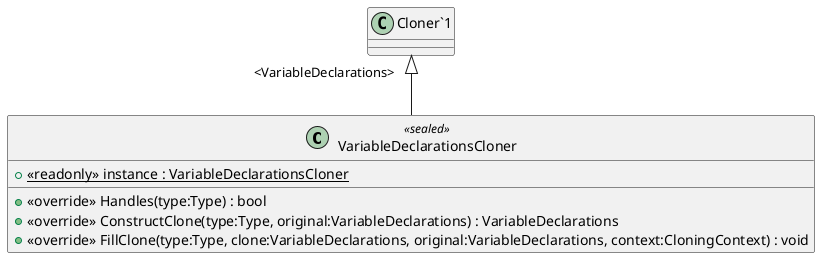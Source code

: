 @startuml
class VariableDeclarationsCloner <<sealed>> {
    + {static} <<readonly>> instance : VariableDeclarationsCloner
    + <<override>> Handles(type:Type) : bool
    + <<override>> ConstructClone(type:Type, original:VariableDeclarations) : VariableDeclarations
    + <<override>> FillClone(type:Type, clone:VariableDeclarations, original:VariableDeclarations, context:CloningContext) : void
}
"Cloner`1" "<VariableDeclarations>" <|-- VariableDeclarationsCloner
@enduml
